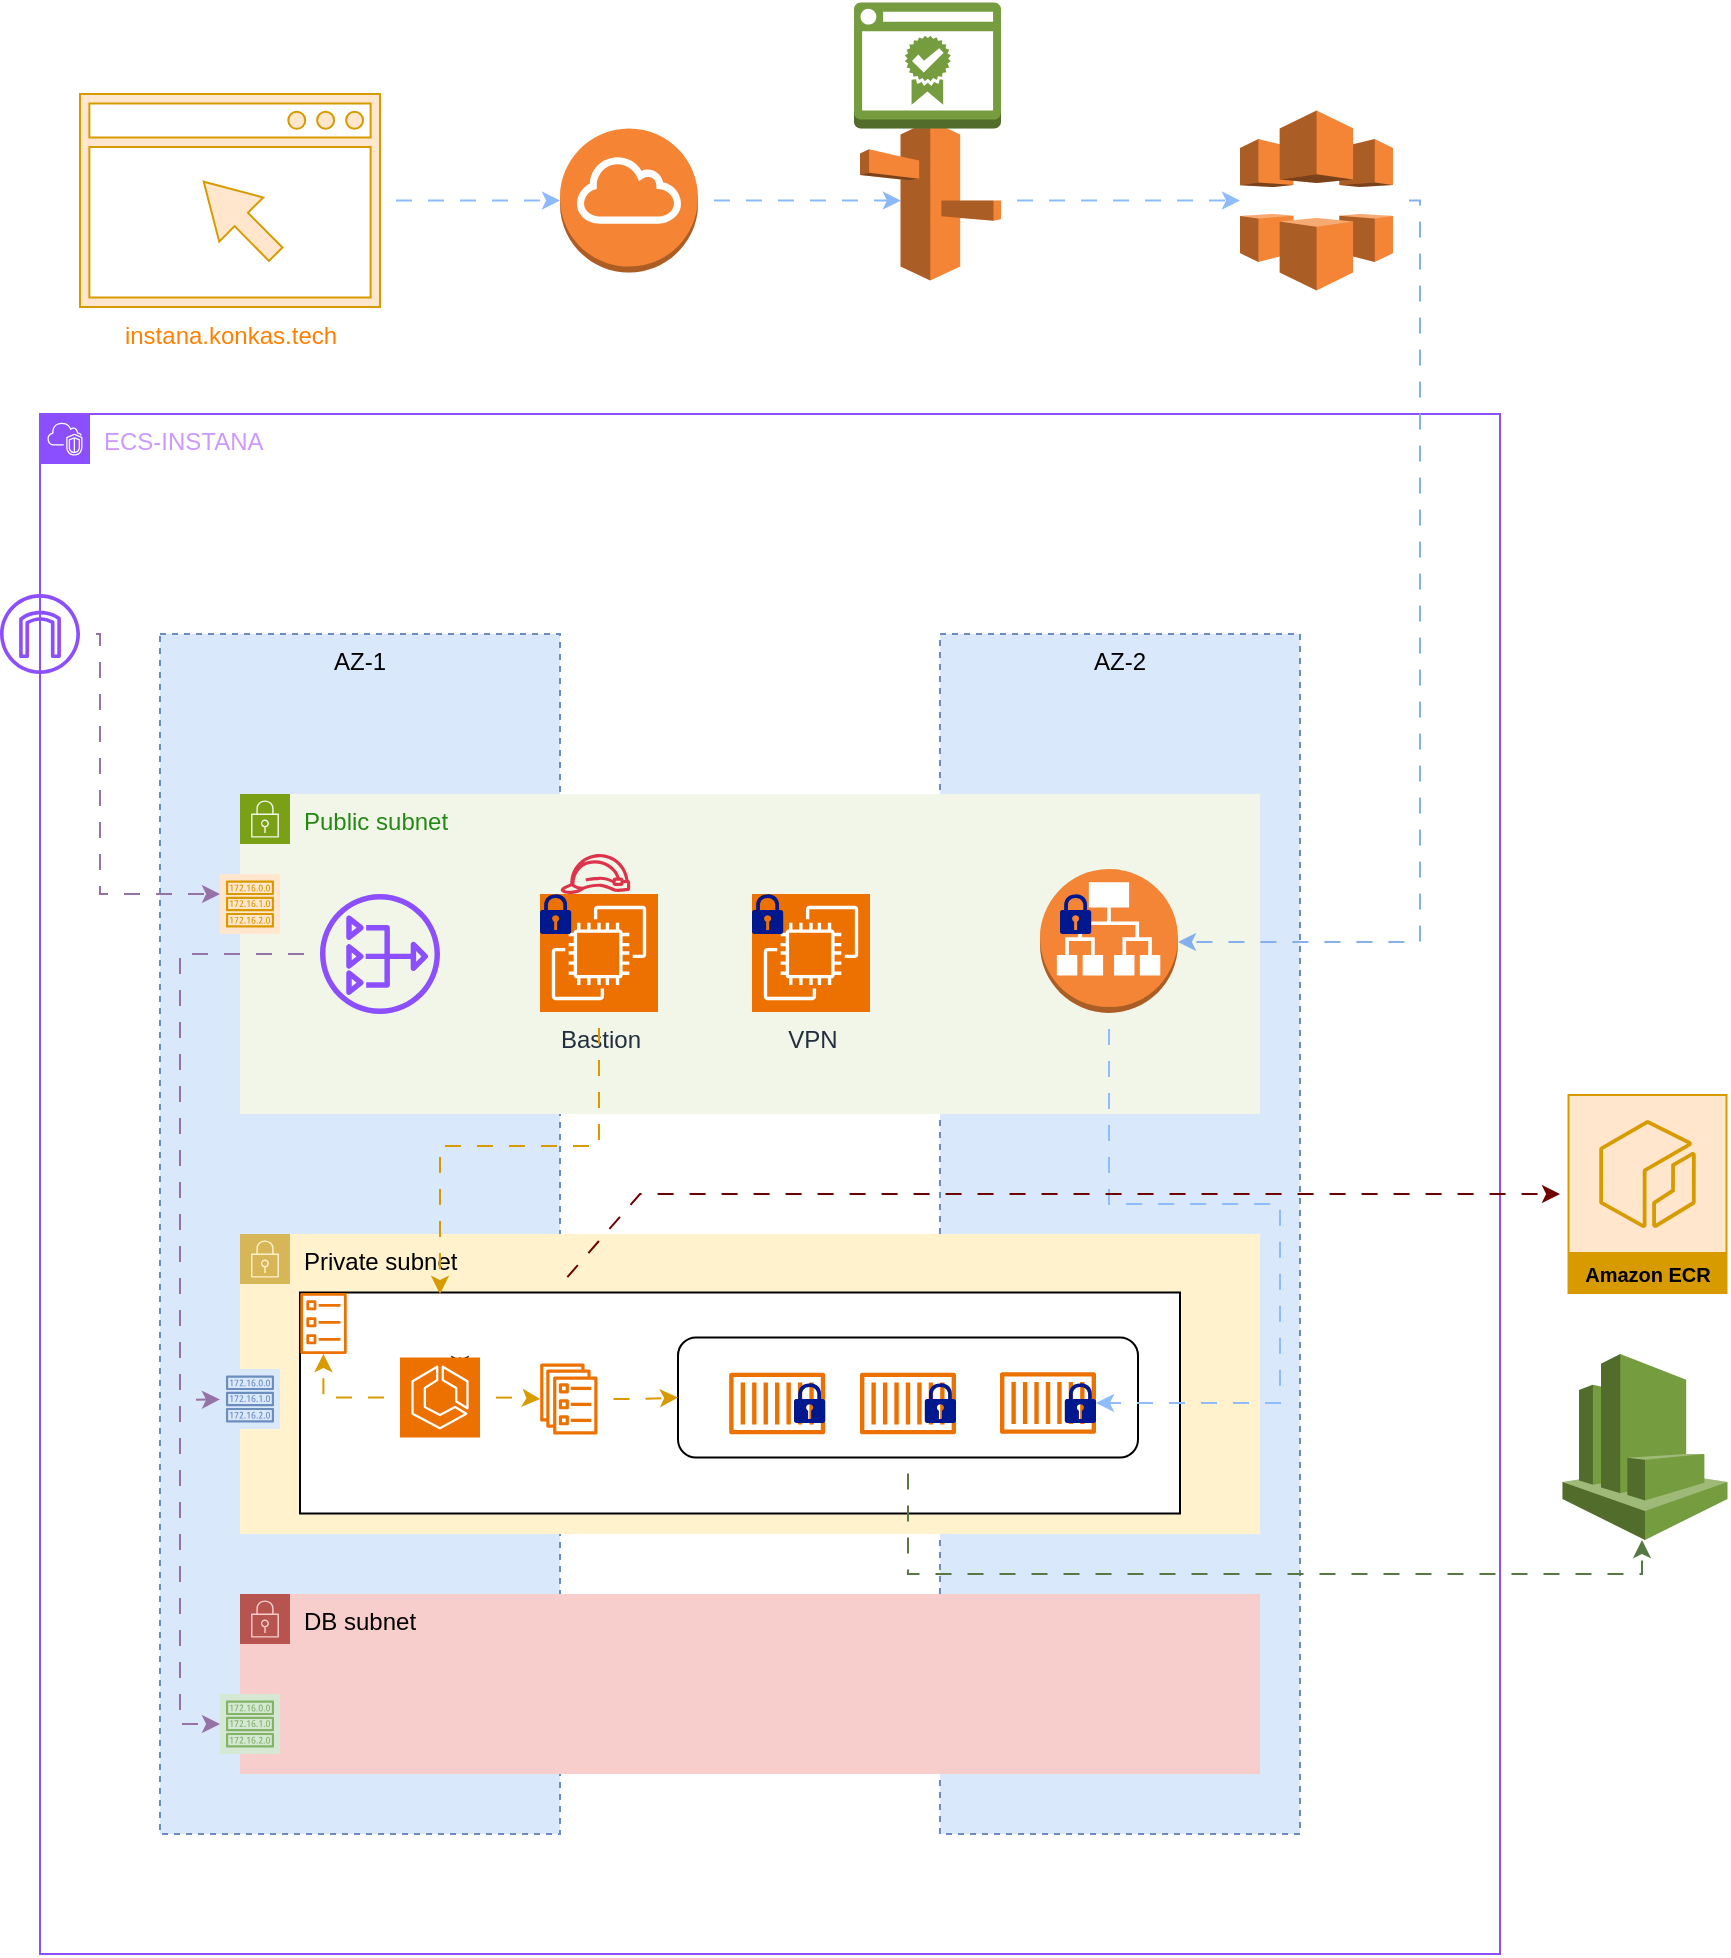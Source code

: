 <mxfile version="24.7.16">
  <diagram name="Page-1" id="yDt01ANhyej5JqWS6dFk">
    <mxGraphModel dx="1260" dy="783" grid="1" gridSize="10" guides="1" tooltips="1" connect="1" arrows="1" fold="1" page="1" pageScale="1" pageWidth="850" pageHeight="1100" math="0" shadow="0">
      <root>
        <mxCell id="0" />
        <mxCell id="1" parent="0" />
        <mxCell id="Hb1TKC1Pl9qgVDZg1J_4-1" value="&lt;font color=&quot;#cc99ff&quot;&gt;ECS-INSTANA&lt;/font&gt;" style="points=[[0,0],[0.25,0],[0.5,0],[0.75,0],[1,0],[1,0.25],[1,0.5],[1,0.75],[1,1],[0.75,1],[0.5,1],[0.25,1],[0,1],[0,0.75],[0,0.5],[0,0.25]];outlineConnect=0;gradientColor=none;html=1;whiteSpace=wrap;fontSize=12;fontStyle=0;container=1;pointerEvents=0;collapsible=0;recursiveResize=0;shape=mxgraph.aws4.group;grIcon=mxgraph.aws4.group_vpc2;strokeColor=#8C4FFF;fillColor=none;verticalAlign=top;align=left;spacingLeft=30;fontColor=#AAB7B8;dashed=0;" vertex="1" parent="1">
          <mxGeometry x="40" y="310" width="730" height="770" as="geometry" />
        </mxCell>
        <mxCell id="Hb1TKC1Pl9qgVDZg1J_4-2" value="AZ-1" style="fillColor=#dae8fc;strokeColor=#6c8ebf;dashed=1;verticalAlign=top;fontStyle=0;whiteSpace=wrap;html=1;" vertex="1" parent="Hb1TKC1Pl9qgVDZg1J_4-1">
          <mxGeometry x="60" y="110" width="200" height="600" as="geometry" />
        </mxCell>
        <mxCell id="Hb1TKC1Pl9qgVDZg1J_4-3" value="AZ-2" style="fillColor=#dae8fc;strokeColor=#6c8ebf;dashed=1;verticalAlign=top;fontStyle=0;whiteSpace=wrap;html=1;" vertex="1" parent="Hb1TKC1Pl9qgVDZg1J_4-1">
          <mxGeometry x="450" y="110" width="180" height="600" as="geometry" />
        </mxCell>
        <mxCell id="Hb1TKC1Pl9qgVDZg1J_4-4" value="Public subnet" style="points=[[0,0],[0.25,0],[0.5,0],[0.75,0],[1,0],[1,0.25],[1,0.5],[1,0.75],[1,1],[0.75,1],[0.5,1],[0.25,1],[0,1],[0,0.75],[0,0.5],[0,0.25]];outlineConnect=0;gradientColor=none;html=1;whiteSpace=wrap;fontSize=12;fontStyle=0;container=1;pointerEvents=0;collapsible=0;recursiveResize=0;shape=mxgraph.aws4.group;grIcon=mxgraph.aws4.group_security_group;grStroke=0;strokeColor=#7AA116;fillColor=#F2F6E8;verticalAlign=top;align=left;spacingLeft=30;fontColor=#248814;dashed=0;" vertex="1" parent="Hb1TKC1Pl9qgVDZg1J_4-1">
          <mxGeometry x="100" y="190" width="510" height="160" as="geometry" />
        </mxCell>
        <mxCell id="Hb1TKC1Pl9qgVDZg1J_4-26" value="VPN" style="sketch=0;points=[[0,0,0],[0.25,0,0],[0.5,0,0],[0.75,0,0],[1,0,0],[0,1,0],[0.25,1,0],[0.5,1,0],[0.75,1,0],[1,1,0],[0,0.25,0],[0,0.5,0],[0,0.75,0],[1,0.25,0],[1,0.5,0],[1,0.75,0]];outlineConnect=0;fontColor=#232F3E;fillColor=#ED7100;strokeColor=#ffffff;dashed=0;verticalLabelPosition=bottom;verticalAlign=top;align=center;html=1;fontSize=12;fontStyle=0;aspect=fixed;shape=mxgraph.aws4.resourceIcon;resIcon=mxgraph.aws4.ec2;" vertex="1" parent="Hb1TKC1Pl9qgVDZg1J_4-4">
          <mxGeometry x="256" y="50" width="59" height="59" as="geometry" />
        </mxCell>
        <mxCell id="Hb1TKC1Pl9qgVDZg1J_4-28" value="" style="sketch=0;aspect=fixed;pointerEvents=1;shadow=0;dashed=0;html=1;strokeColor=none;labelPosition=center;verticalLabelPosition=bottom;verticalAlign=top;align=center;fillColor=#00188D;shape=mxgraph.mscae.enterprise.lock" vertex="1" parent="Hb1TKC1Pl9qgVDZg1J_4-4">
          <mxGeometry x="256" y="50" width="15.6" height="20" as="geometry" />
        </mxCell>
        <mxCell id="Hb1TKC1Pl9qgVDZg1J_4-25" value="Bastion" style="sketch=0;points=[[0,0,0],[0.25,0,0],[0.5,0,0],[0.75,0,0],[1,0,0],[0,1,0],[0.25,1,0],[0.5,1,0],[0.75,1,0],[1,1,0],[0,0.25,0],[0,0.5,0],[0,0.75,0],[1,0.25,0],[1,0.5,0],[1,0.75,0]];outlineConnect=0;fontColor=#232F3E;fillColor=#ED7100;strokeColor=#ffffff;dashed=0;verticalLabelPosition=bottom;verticalAlign=top;align=center;html=1;fontSize=12;fontStyle=0;aspect=fixed;shape=mxgraph.aws4.resourceIcon;resIcon=mxgraph.aws4.ec2;" vertex="1" parent="Hb1TKC1Pl9qgVDZg1J_4-4">
          <mxGeometry x="150" y="50" width="59" height="59" as="geometry" />
        </mxCell>
        <mxCell id="Hb1TKC1Pl9qgVDZg1J_4-29" value="" style="sketch=0;outlineConnect=0;fontColor=#232F3E;gradientColor=none;fillColor=#DD344C;strokeColor=none;dashed=0;verticalLabelPosition=bottom;verticalAlign=top;align=center;html=1;fontSize=12;fontStyle=0;aspect=fixed;pointerEvents=1;shape=mxgraph.aws4.role;" vertex="1" parent="Hb1TKC1Pl9qgVDZg1J_4-4">
          <mxGeometry x="160" y="30" width="35.46" height="20" as="geometry" />
        </mxCell>
        <mxCell id="Hb1TKC1Pl9qgVDZg1J_4-27" value="" style="sketch=0;aspect=fixed;pointerEvents=1;shadow=0;dashed=0;html=1;strokeColor=none;labelPosition=center;verticalLabelPosition=bottom;verticalAlign=top;align=center;fillColor=#00188D;shape=mxgraph.mscae.enterprise.lock" vertex="1" parent="Hb1TKC1Pl9qgVDZg1J_4-4">
          <mxGeometry x="150" y="50" width="15.6" height="20" as="geometry" />
        </mxCell>
        <mxCell id="Hb1TKC1Pl9qgVDZg1J_4-57" value="" style="sketch=0;outlineConnect=0;fontColor=#232F3E;gradientColor=none;fillColor=#8C4FFF;strokeColor=none;dashed=0;verticalLabelPosition=bottom;verticalAlign=top;align=center;html=1;fontSize=12;fontStyle=0;aspect=fixed;pointerEvents=1;shape=mxgraph.aws4.nat_gateway;" vertex="1" parent="Hb1TKC1Pl9qgVDZg1J_4-4">
          <mxGeometry x="40" y="50" width="60" height="60" as="geometry" />
        </mxCell>
        <mxCell id="Hb1TKC1Pl9qgVDZg1J_4-5" value="Private subnet" style="points=[[0,0],[0.25,0],[0.5,0],[0.75,0],[1,0],[1,0.25],[1,0.5],[1,0.75],[1,1],[0.75,1],[0.5,1],[0.25,1],[0,1],[0,0.75],[0,0.5],[0,0.25]];outlineConnect=0;html=1;whiteSpace=wrap;fontSize=12;fontStyle=0;container=1;pointerEvents=0;collapsible=0;recursiveResize=0;shape=mxgraph.aws4.group;grIcon=mxgraph.aws4.group_security_group;grStroke=0;strokeColor=#d6b656;fillColor=#fff2cc;verticalAlign=top;align=left;spacingLeft=30;dashed=0;" vertex="1" parent="Hb1TKC1Pl9qgVDZg1J_4-1">
          <mxGeometry x="100" y="410" width="510" height="150" as="geometry" />
        </mxCell>
        <mxCell id="Hb1TKC1Pl9qgVDZg1J_4-9" value="&#xa;&lt;span style=&quot;color: rgb(0, 0, 0); font-family: Helvetica; font-size: 12px; font-style: normal; font-variant-ligatures: normal; font-variant-caps: normal; font-weight: 400; letter-spacing: normal; orphans: 2; text-align: center; text-indent: 0px; text-transform: none; widows: 2; word-spacing: 0px; -webkit-text-stroke-width: 0px; white-space: nowrap; background-color: rgb(251, 251, 251); text-decoration-thickness: initial; text-decoration-style: initial; text-decoration-color: initial; display: inline !important; float: none;&quot;&gt;instana-ns&lt;/span&gt;&#xa;&#xa;" style="rounded=0;whiteSpace=wrap;html=1;" vertex="1" parent="Hb1TKC1Pl9qgVDZg1J_4-5">
          <mxGeometry x="30" y="29.25" width="440" height="110.5" as="geometry" />
        </mxCell>
        <mxCell id="Hb1TKC1Pl9qgVDZg1J_4-13" value="" style="rounded=1;whiteSpace=wrap;html=1;" vertex="1" parent="Hb1TKC1Pl9qgVDZg1J_4-5">
          <mxGeometry x="219" y="51.75" width="230" height="60" as="geometry" />
        </mxCell>
        <mxCell id="Hb1TKC1Pl9qgVDZg1J_4-14" value="" style="sketch=0;outlineConnect=0;fontColor=#232F3E;gradientColor=none;fillColor=#ED7100;strokeColor=none;dashed=0;verticalLabelPosition=bottom;verticalAlign=top;align=center;html=1;fontSize=12;fontStyle=0;aspect=fixed;pointerEvents=1;shape=mxgraph.aws4.container_1;" vertex="1" parent="Hb1TKC1Pl9qgVDZg1J_4-5">
          <mxGeometry x="244.6" y="69.25" width="48" height="31" as="geometry" />
        </mxCell>
        <mxCell id="Hb1TKC1Pl9qgVDZg1J_4-15" value="" style="sketch=0;outlineConnect=0;fontColor=#232F3E;gradientColor=none;fillColor=#ED7100;strokeColor=none;dashed=0;verticalLabelPosition=bottom;verticalAlign=top;align=center;html=1;fontSize=12;fontStyle=0;aspect=fixed;pointerEvents=1;shape=mxgraph.aws4.container_1;" vertex="1" parent="Hb1TKC1Pl9qgVDZg1J_4-5">
          <mxGeometry x="310" y="69.25" width="48" height="31" as="geometry" />
        </mxCell>
        <mxCell id="Hb1TKC1Pl9qgVDZg1J_4-16" value="" style="sketch=0;outlineConnect=0;fontColor=#232F3E;gradientColor=none;fillColor=#ED7100;strokeColor=none;dashed=0;verticalLabelPosition=bottom;verticalAlign=top;align=center;html=1;fontSize=12;fontStyle=0;aspect=fixed;pointerEvents=1;shape=mxgraph.aws4.container_1;" vertex="1" parent="Hb1TKC1Pl9qgVDZg1J_4-5">
          <mxGeometry x="380" y="69" width="48" height="31" as="geometry" />
        </mxCell>
        <mxCell id="Hb1TKC1Pl9qgVDZg1J_4-17" value="" style="sketch=0;aspect=fixed;pointerEvents=1;shadow=0;dashed=0;html=1;strokeColor=none;labelPosition=center;verticalLabelPosition=bottom;verticalAlign=top;align=center;fillColor=#00188D;shape=mxgraph.mscae.enterprise.lock" vertex="1" parent="Hb1TKC1Pl9qgVDZg1J_4-5">
          <mxGeometry x="277" y="74.5" width="15.6" height="20" as="geometry" />
        </mxCell>
        <mxCell id="Hb1TKC1Pl9qgVDZg1J_4-18" value="" style="sketch=0;aspect=fixed;pointerEvents=1;shadow=0;dashed=0;html=1;strokeColor=none;labelPosition=center;verticalLabelPosition=bottom;verticalAlign=top;align=center;fillColor=#00188D;shape=mxgraph.mscae.enterprise.lock" vertex="1" parent="Hb1TKC1Pl9qgVDZg1J_4-5">
          <mxGeometry x="342.4" y="74.5" width="15.6" height="20" as="geometry" />
        </mxCell>
        <mxCell id="Hb1TKC1Pl9qgVDZg1J_4-19" value="" style="sketch=0;aspect=fixed;pointerEvents=1;shadow=0;dashed=0;html=1;strokeColor=none;labelPosition=center;verticalLabelPosition=bottom;verticalAlign=top;align=center;fillColor=#00188D;shape=mxgraph.mscae.enterprise.lock" vertex="1" parent="Hb1TKC1Pl9qgVDZg1J_4-5">
          <mxGeometry x="412.4" y="74.5" width="15.6" height="20" as="geometry" />
        </mxCell>
        <mxCell id="Hb1TKC1Pl9qgVDZg1J_4-41" value="" style="edgeStyle=orthogonalEdgeStyle;rounded=0;orthogonalLoop=1;jettySize=auto;html=1;flowAnimation=1;fillColor=#ffe6cc;strokeColor=#d79b00;" edge="1" parent="Hb1TKC1Pl9qgVDZg1J_4-5" source="Hb1TKC1Pl9qgVDZg1J_4-8" target="Hb1TKC1Pl9qgVDZg1J_4-32">
          <mxGeometry relative="1" as="geometry" />
        </mxCell>
        <mxCell id="Hb1TKC1Pl9qgVDZg1J_4-42" value="" style="edgeStyle=orthogonalEdgeStyle;rounded=0;orthogonalLoop=1;jettySize=auto;html=1;flowAnimation=1;fillColor=#ffe6cc;strokeColor=#d79b00;" edge="1" parent="Hb1TKC1Pl9qgVDZg1J_4-5" source="Hb1TKC1Pl9qgVDZg1J_4-8" target="Hb1TKC1Pl9qgVDZg1J_4-33">
          <mxGeometry relative="1" as="geometry" />
        </mxCell>
        <mxCell id="Hb1TKC1Pl9qgVDZg1J_4-55" style="edgeStyle=orthogonalEdgeStyle;rounded=0;orthogonalLoop=1;jettySize=auto;html=1;exitX=0.75;exitY=0;exitDx=0;exitDy=0;exitPerimeter=0;" edge="1" parent="Hb1TKC1Pl9qgVDZg1J_4-5" source="Hb1TKC1Pl9qgVDZg1J_4-8">
          <mxGeometry relative="1" as="geometry">
            <mxPoint x="110" y="70" as="targetPoint" />
          </mxGeometry>
        </mxCell>
        <mxCell id="Hb1TKC1Pl9qgVDZg1J_4-8" value="" style="sketch=0;points=[[0,0,0],[0.25,0,0],[0.5,0,0],[0.75,0,0],[1,0,0],[0,1,0],[0.25,1,0],[0.5,1,0],[0.75,1,0],[1,1,0],[0,0.25,0],[0,0.5,0],[0,0.75,0],[1,0.25,0],[1,0.5,0],[1,0.75,0]];outlineConnect=0;fontColor=#232F3E;fillColor=#ED7100;strokeColor=#ffffff;dashed=0;verticalLabelPosition=bottom;verticalAlign=top;align=center;html=1;fontSize=12;fontStyle=0;aspect=fixed;shape=mxgraph.aws4.resourceIcon;resIcon=mxgraph.aws4.ecs;" vertex="1" parent="Hb1TKC1Pl9qgVDZg1J_4-5">
          <mxGeometry x="80" y="61.75" width="40" height="40" as="geometry" />
        </mxCell>
        <mxCell id="Hb1TKC1Pl9qgVDZg1J_4-32" value="" style="sketch=0;outlineConnect=0;fontColor=#232F3E;gradientColor=none;fillColor=#ED7100;strokeColor=none;dashed=0;verticalLabelPosition=bottom;verticalAlign=top;align=center;html=1;fontSize=12;fontStyle=0;aspect=fixed;pointerEvents=1;shape=mxgraph.aws4.ecs_task;" vertex="1" parent="Hb1TKC1Pl9qgVDZg1J_4-5">
          <mxGeometry x="30" y="29.5" width="23.51" height="30.5" as="geometry" />
        </mxCell>
        <mxCell id="Hb1TKC1Pl9qgVDZg1J_4-43" value="" style="edgeStyle=orthogonalEdgeStyle;rounded=0;orthogonalLoop=1;jettySize=auto;html=1;entryX=0;entryY=0.5;entryDx=0;entryDy=0;flowAnimation=1;fillColor=#ffe6cc;strokeColor=#d79b00;" edge="1" parent="Hb1TKC1Pl9qgVDZg1J_4-5" source="Hb1TKC1Pl9qgVDZg1J_4-33" target="Hb1TKC1Pl9qgVDZg1J_4-13">
          <mxGeometry relative="1" as="geometry" />
        </mxCell>
        <mxCell id="Hb1TKC1Pl9qgVDZg1J_4-33" value="" style="sketch=0;outlineConnect=0;fontColor=#232F3E;gradientColor=none;fillColor=#ED7100;strokeColor=none;dashed=0;verticalLabelPosition=bottom;verticalAlign=top;align=center;html=1;fontSize=12;fontStyle=0;aspect=fixed;pointerEvents=1;shape=mxgraph.aws4.ecs_service;" vertex="1" parent="Hb1TKC1Pl9qgVDZg1J_4-5">
          <mxGeometry x="150" y="64.75" width="28.84" height="35.5" as="geometry" />
        </mxCell>
        <mxCell id="Hb1TKC1Pl9qgVDZg1J_4-49" value="" style="sketch=0;outlineConnect=0;strokeColor=#6c8ebf;fillColor=#dae8fc;dashed=0;verticalLabelPosition=bottom;verticalAlign=top;align=center;html=1;fontSize=12;fontStyle=0;aspect=fixed;shape=mxgraph.aws4.resourceIcon;resIcon=mxgraph.aws4.route_table;" vertex="1" parent="Hb1TKC1Pl9qgVDZg1J_4-5">
          <mxGeometry x="-10" y="67.5" width="30" height="30" as="geometry" />
        </mxCell>
        <mxCell id="Hb1TKC1Pl9qgVDZg1J_4-6" value="DB subnet" style="points=[[0,0],[0.25,0],[0.5,0],[0.75,0],[1,0],[1,0.25],[1,0.5],[1,0.75],[1,1],[0.75,1],[0.5,1],[0.25,1],[0,1],[0,0.75],[0,0.5],[0,0.25]];outlineConnect=0;html=1;whiteSpace=wrap;fontSize=12;fontStyle=0;container=1;pointerEvents=0;collapsible=0;recursiveResize=0;shape=mxgraph.aws4.group;grIcon=mxgraph.aws4.group_security_group;grStroke=0;strokeColor=#b85450;fillColor=#f8cecc;verticalAlign=top;align=left;spacingLeft=30;dashed=0;" vertex="1" parent="Hb1TKC1Pl9qgVDZg1J_4-1">
          <mxGeometry x="100" y="590" width="510" height="90" as="geometry" />
        </mxCell>
        <mxCell id="Hb1TKC1Pl9qgVDZg1J_4-50" value="" style="sketch=0;outlineConnect=0;strokeColor=#82b366;fillColor=#d5e8d4;dashed=0;verticalLabelPosition=bottom;verticalAlign=top;align=center;html=1;fontSize=12;fontStyle=0;aspect=fixed;shape=mxgraph.aws4.resourceIcon;resIcon=mxgraph.aws4.route_table;" vertex="1" parent="Hb1TKC1Pl9qgVDZg1J_4-6">
          <mxGeometry x="-10" y="50" width="30" height="30" as="geometry" />
        </mxCell>
        <mxCell id="Hb1TKC1Pl9qgVDZg1J_4-7" value="" style="sketch=0;outlineConnect=0;fontColor=#232F3E;gradientColor=none;fillColor=#8C4FFF;strokeColor=none;dashed=0;verticalLabelPosition=bottom;verticalAlign=top;align=center;html=1;fontSize=12;fontStyle=0;aspect=fixed;pointerEvents=1;shape=mxgraph.aws4.internet_gateway;" vertex="1" parent="Hb1TKC1Pl9qgVDZg1J_4-1">
          <mxGeometry x="-20" y="90" width="40" height="40" as="geometry" />
        </mxCell>
        <mxCell id="Hb1TKC1Pl9qgVDZg1J_4-11" value="" style="outlineConnect=0;dashed=0;verticalLabelPosition=bottom;verticalAlign=top;align=center;html=1;shape=mxgraph.aws3.application_load_balancer;fillColor=#F58536;gradientColor=none;" vertex="1" parent="Hb1TKC1Pl9qgVDZg1J_4-1">
          <mxGeometry x="500" y="227.5" width="69" height="72" as="geometry" />
        </mxCell>
        <mxCell id="Hb1TKC1Pl9qgVDZg1J_4-20" value="" style="sketch=0;aspect=fixed;pointerEvents=1;shadow=0;dashed=0;html=1;strokeColor=none;labelPosition=center;verticalLabelPosition=bottom;verticalAlign=top;align=center;fillColor=#00188D;shape=mxgraph.mscae.enterprise.lock" vertex="1" parent="Hb1TKC1Pl9qgVDZg1J_4-1">
          <mxGeometry x="510" y="240" width="15.6" height="20" as="geometry" />
        </mxCell>
        <mxCell id="Hb1TKC1Pl9qgVDZg1J_4-46" style="edgeStyle=orthogonalEdgeStyle;rounded=0;orthogonalLoop=1;jettySize=auto;html=1;flowAnimation=1;fillColor=#ffe6cc;strokeColor=#d79b00;" edge="1" parent="Hb1TKC1Pl9qgVDZg1J_4-1" source="Hb1TKC1Pl9qgVDZg1J_4-25">
          <mxGeometry relative="1" as="geometry">
            <mxPoint x="200" y="440" as="targetPoint" />
            <Array as="points">
              <mxPoint x="280" y="366" />
              <mxPoint x="200" y="366" />
              <mxPoint x="200" y="440" />
            </Array>
          </mxGeometry>
        </mxCell>
        <mxCell id="Hb1TKC1Pl9qgVDZg1J_4-47" style="edgeStyle=orthogonalEdgeStyle;rounded=0;orthogonalLoop=1;jettySize=auto;html=1;entryX=1;entryY=0.5;entryDx=0;entryDy=0;entryPerimeter=0;flowAnimation=1;fillColor=#dae8fc;strokeColor=#8FBCFC;" edge="1" parent="Hb1TKC1Pl9qgVDZg1J_4-1" source="Hb1TKC1Pl9qgVDZg1J_4-11" target="Hb1TKC1Pl9qgVDZg1J_4-19">
          <mxGeometry relative="1" as="geometry">
            <Array as="points">
              <mxPoint x="535" y="395" />
              <mxPoint x="620" y="395" />
              <mxPoint x="620" y="495" />
            </Array>
          </mxGeometry>
        </mxCell>
        <mxCell id="Hb1TKC1Pl9qgVDZg1J_4-48" value="" style="sketch=0;outlineConnect=0;strokeColor=#d79b00;fillColor=#ffe6cc;dashed=0;verticalLabelPosition=bottom;verticalAlign=top;align=center;html=1;fontSize=12;fontStyle=0;aspect=fixed;shape=mxgraph.aws4.resourceIcon;resIcon=mxgraph.aws4.route_table;" vertex="1" parent="Hb1TKC1Pl9qgVDZg1J_4-1">
          <mxGeometry x="90" y="230" width="30" height="30" as="geometry" />
        </mxCell>
        <mxCell id="Hb1TKC1Pl9qgVDZg1J_4-51" style="edgeStyle=orthogonalEdgeStyle;rounded=0;orthogonalLoop=1;jettySize=auto;html=1;flowAnimation=1;fillColor=#e1d5e7;strokeColor=#9673a6;" edge="1" parent="Hb1TKC1Pl9qgVDZg1J_4-1" source="Hb1TKC1Pl9qgVDZg1J_4-7">
          <mxGeometry relative="1" as="geometry">
            <mxPoint x="90" y="240" as="targetPoint" />
            <Array as="points">
              <mxPoint x="30" y="110" />
              <mxPoint x="30" y="240" />
            </Array>
          </mxGeometry>
        </mxCell>
        <mxCell id="Hb1TKC1Pl9qgVDZg1J_4-70" style="edgeStyle=orthogonalEdgeStyle;rounded=0;orthogonalLoop=1;jettySize=auto;html=1;flowAnimation=1;fillColor=#e1d5e7;strokeColor=#9673a6;" edge="1" parent="Hb1TKC1Pl9qgVDZg1J_4-1" source="Hb1TKC1Pl9qgVDZg1J_4-57" target="Hb1TKC1Pl9qgVDZg1J_4-50">
          <mxGeometry relative="1" as="geometry">
            <Array as="points">
              <mxPoint x="70" y="270" />
              <mxPoint x="70" y="655" />
            </Array>
          </mxGeometry>
        </mxCell>
        <mxCell id="Hb1TKC1Pl9qgVDZg1J_4-74" value="" style="endArrow=classic;html=1;rounded=0;flowAnimation=1;fillColor=#e1d5e7;strokeColor=#9673a6;" edge="1" parent="Hb1TKC1Pl9qgVDZg1J_4-1" target="Hb1TKC1Pl9qgVDZg1J_4-49">
          <mxGeometry width="50" height="50" relative="1" as="geometry">
            <mxPoint x="70" y="493" as="sourcePoint" />
            <mxPoint x="90" y="491" as="targetPoint" />
          </mxGeometry>
        </mxCell>
        <mxCell id="Hb1TKC1Pl9qgVDZg1J_4-61" style="edgeStyle=orthogonalEdgeStyle;rounded=0;orthogonalLoop=1;jettySize=auto;html=1;flowAnimation=1;exitX=1;exitY=0.5;exitDx=0;exitDy=0;exitPerimeter=0;fillColor=#dae8fc;strokeColor=#86B0ED;" edge="1" parent="1" source="Hb1TKC1Pl9qgVDZg1J_4-10" target="Hb1TKC1Pl9qgVDZg1J_4-11">
          <mxGeometry relative="1" as="geometry">
            <Array as="points">
              <mxPoint x="730" y="203" />
              <mxPoint x="730" y="574" />
            </Array>
          </mxGeometry>
        </mxCell>
        <mxCell id="Hb1TKC1Pl9qgVDZg1J_4-10" value="" style="outlineConnect=0;dashed=0;verticalLabelPosition=bottom;verticalAlign=top;align=center;html=1;shape=mxgraph.aws3.cloudfront;fillColor=#F58536;gradientColor=none;" vertex="1" parent="1">
          <mxGeometry x="640" y="158.25" width="76.5" height="90" as="geometry" />
        </mxCell>
        <mxCell id="Hb1TKC1Pl9qgVDZg1J_4-64" style="edgeStyle=orthogonalEdgeStyle;rounded=0;orthogonalLoop=1;jettySize=auto;html=1;flowAnimation=1;fillColor=#dae8fc;strokeColor=#8FBCFC;" edge="1" parent="1" source="Hb1TKC1Pl9qgVDZg1J_4-62" target="Hb1TKC1Pl9qgVDZg1J_4-10">
          <mxGeometry relative="1" as="geometry" />
        </mxCell>
        <mxCell id="Hb1TKC1Pl9qgVDZg1J_4-62" value="" style="outlineConnect=0;dashed=0;verticalLabelPosition=bottom;verticalAlign=top;align=center;html=1;shape=mxgraph.aws3.route_53;fillColor=#F58536;gradientColor=none;" vertex="1" parent="1">
          <mxGeometry x="450" y="163.25" width="70.5" height="80" as="geometry" />
        </mxCell>
        <mxCell id="Hb1TKC1Pl9qgVDZg1J_4-66" value="&lt;font color=&quot;#ff8000&quot;&gt;instana.konkas.tech&lt;/font&gt;" style="sketch=0;pointerEvents=1;shadow=0;dashed=0;html=1;strokeColor=#d79b00;fillColor=#ffe6cc;aspect=fixed;labelPosition=center;verticalLabelPosition=bottom;verticalAlign=top;align=center;outlineConnect=0;shape=mxgraph.vvd.web_browser;" vertex="1" parent="1">
          <mxGeometry x="60" y="150" width="150" height="106.5" as="geometry" />
        </mxCell>
        <mxCell id="Hb1TKC1Pl9qgVDZg1J_4-67" value="" style="outlineConnect=0;dashed=0;verticalLabelPosition=bottom;verticalAlign=top;align=center;html=1;shape=mxgraph.aws3.internet_gateway;fillColor=#F58534;gradientColor=none;" vertex="1" parent="1">
          <mxGeometry x="300" y="167.25" width="69" height="72" as="geometry" />
        </mxCell>
        <mxCell id="Hb1TKC1Pl9qgVDZg1J_4-68" style="edgeStyle=orthogonalEdgeStyle;rounded=0;orthogonalLoop=1;jettySize=auto;html=1;entryX=0;entryY=0.5;entryDx=0;entryDy=0;entryPerimeter=0;flowAnimation=1;fillColor=#dae8fc;strokeColor=#8DBAFA;" edge="1" parent="1" source="Hb1TKC1Pl9qgVDZg1J_4-66" target="Hb1TKC1Pl9qgVDZg1J_4-67">
          <mxGeometry relative="1" as="geometry" />
        </mxCell>
        <mxCell id="Hb1TKC1Pl9qgVDZg1J_4-69" style="edgeStyle=orthogonalEdgeStyle;rounded=0;orthogonalLoop=1;jettySize=auto;html=1;entryX=0.29;entryY=0.5;entryDx=0;entryDy=0;entryPerimeter=0;flowAnimation=1;fillColor=#dae8fc;strokeColor=#8CB8F7;" edge="1" parent="1" source="Hb1TKC1Pl9qgVDZg1J_4-67" target="Hb1TKC1Pl9qgVDZg1J_4-62">
          <mxGeometry relative="1" as="geometry" />
        </mxCell>
        <mxCell id="Hb1TKC1Pl9qgVDZg1J_4-76" value="" style="outlineConnect=0;dashed=0;verticalLabelPosition=bottom;verticalAlign=top;align=center;html=1;shape=mxgraph.aws3.cloudwatch;fillColor=#759C3E;gradientColor=none;" vertex="1" parent="1">
          <mxGeometry x="801.25" y="780" width="82.5" height="93" as="geometry" />
        </mxCell>
        <mxCell id="Hb1TKC1Pl9qgVDZg1J_4-77" style="edgeStyle=orthogonalEdgeStyle;rounded=0;orthogonalLoop=1;jettySize=auto;html=1;exitX=0.5;exitY=1;exitDx=0;exitDy=0;flowAnimation=1;fillColor=#d5e8d4;strokeColor=#577844;" edge="1" parent="1" source="Hb1TKC1Pl9qgVDZg1J_4-13" target="Hb1TKC1Pl9qgVDZg1J_4-76">
          <mxGeometry relative="1" as="geometry">
            <mxPoint x="474" y="840" as="sourcePoint" />
            <Array as="points">
              <mxPoint x="474" y="890" />
              <mxPoint x="841" y="890" />
            </Array>
          </mxGeometry>
        </mxCell>
        <mxCell id="Hb1TKC1Pl9qgVDZg1J_4-78" value="" style="outlineConnect=0;dashed=0;verticalLabelPosition=bottom;verticalAlign=top;align=center;html=1;shape=mxgraph.aws3.certificate_manager_2;fillColor=#759C3E;gradientColor=none;" vertex="1" parent="1">
          <mxGeometry x="447" y="104.25" width="73.5" height="63" as="geometry" />
        </mxCell>
        <mxCell id="Hb1TKC1Pl9qgVDZg1J_4-79" value="Amazon ECR" style="sketch=0;outlineConnect=0;strokeColor=#d79b00;fillColor=#ffe6cc;dashed=0;verticalLabelPosition=middle;verticalAlign=bottom;align=center;html=1;whiteSpace=wrap;fontSize=10;fontStyle=1;spacing=3;shape=mxgraph.aws4.productIcon;prIcon=mxgraph.aws4.ecr;" vertex="1" parent="1">
          <mxGeometry x="803.75" y="650" width="80" height="100" as="geometry" />
        </mxCell>
        <mxCell id="Hb1TKC1Pl9qgVDZg1J_4-82" value="" style="endArrow=classic;html=1;rounded=0;exitX=0.992;exitY=0.546;exitDx=0;exitDy=0;exitPerimeter=0;fillColor=#a20025;strokeColor=#6F0000;flowAnimation=1;" edge="1" parent="1" source="Hb1TKC1Pl9qgVDZg1J_4-2">
          <mxGeometry width="50" height="50" relative="1" as="geometry">
            <mxPoint x="550" y="530" as="sourcePoint" />
            <mxPoint x="800" y="700" as="targetPoint" />
            <Array as="points">
              <mxPoint x="340" y="700" />
              <mxPoint x="520" y="700" />
            </Array>
          </mxGeometry>
        </mxCell>
      </root>
    </mxGraphModel>
  </diagram>
</mxfile>
